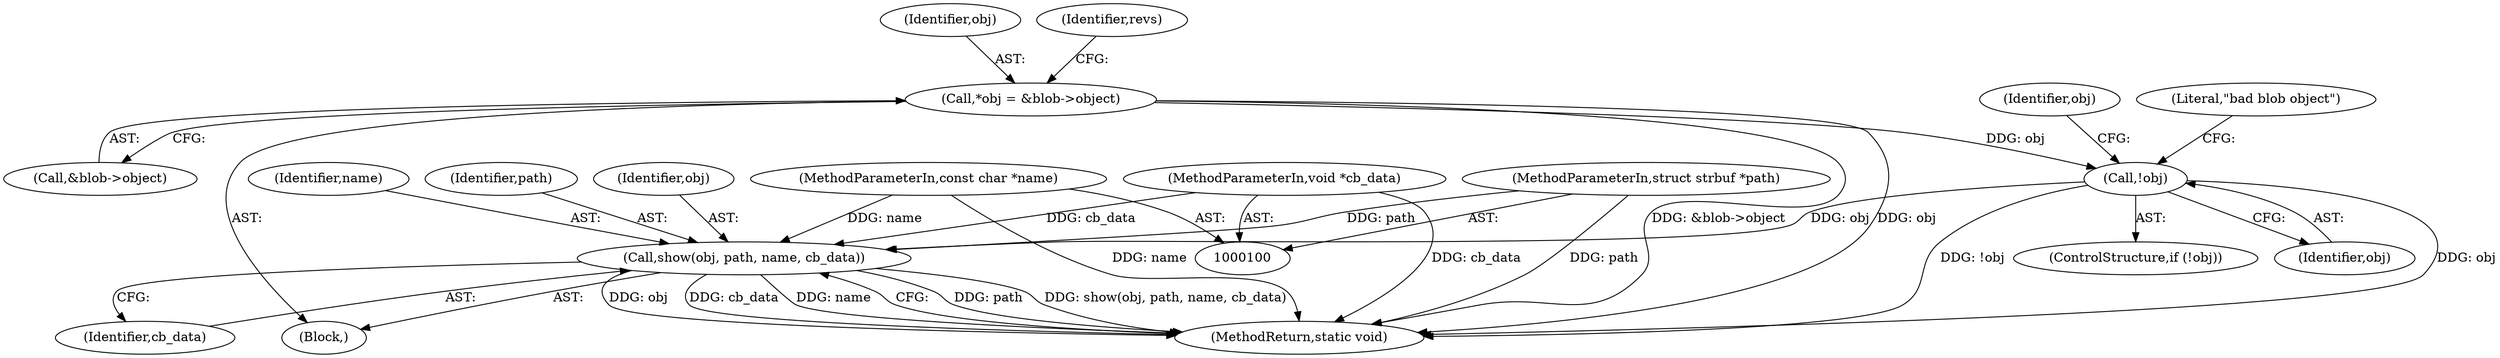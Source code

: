 digraph "0_git_de1e67d0703894cb6ea782e36abb63976ab07e60_3@pointer" {
"1000140" [label="(Call,show(obj, path, name, cb_data))"];
"1000122" [label="(Call,!obj)"];
"1000109" [label="(Call,*obj = &blob->object)"];
"1000104" [label="(MethodParameterIn,struct strbuf *path)"];
"1000105" [label="(MethodParameterIn,const char *name)"];
"1000106" [label="(MethodParameterIn,void *cb_data)"];
"1000145" [label="(MethodReturn,static void)"];
"1000121" [label="(ControlStructure,if (!obj))"];
"1000129" [label="(Identifier,obj)"];
"1000104" [label="(MethodParameterIn,struct strbuf *path)"];
"1000122" [label="(Call,!obj)"];
"1000110" [label="(Identifier,obj)"];
"1000143" [label="(Identifier,name)"];
"1000105" [label="(MethodParameterIn,const char *name)"];
"1000144" [label="(Identifier,cb_data)"];
"1000109" [label="(Call,*obj = &blob->object)"];
"1000123" [label="(Identifier,obj)"];
"1000125" [label="(Literal,\"bad blob object\")"];
"1000111" [label="(Call,&blob->object)"];
"1000140" [label="(Call,show(obj, path, name, cb_data))"];
"1000118" [label="(Identifier,revs)"];
"1000142" [label="(Identifier,path)"];
"1000106" [label="(MethodParameterIn,void *cb_data)"];
"1000141" [label="(Identifier,obj)"];
"1000107" [label="(Block,)"];
"1000140" -> "1000107"  [label="AST: "];
"1000140" -> "1000144"  [label="CFG: "];
"1000141" -> "1000140"  [label="AST: "];
"1000142" -> "1000140"  [label="AST: "];
"1000143" -> "1000140"  [label="AST: "];
"1000144" -> "1000140"  [label="AST: "];
"1000145" -> "1000140"  [label="CFG: "];
"1000140" -> "1000145"  [label="DDG: path"];
"1000140" -> "1000145"  [label="DDG: show(obj, path, name, cb_data)"];
"1000140" -> "1000145"  [label="DDG: obj"];
"1000140" -> "1000145"  [label="DDG: cb_data"];
"1000140" -> "1000145"  [label="DDG: name"];
"1000122" -> "1000140"  [label="DDG: obj"];
"1000104" -> "1000140"  [label="DDG: path"];
"1000105" -> "1000140"  [label="DDG: name"];
"1000106" -> "1000140"  [label="DDG: cb_data"];
"1000122" -> "1000121"  [label="AST: "];
"1000122" -> "1000123"  [label="CFG: "];
"1000123" -> "1000122"  [label="AST: "];
"1000125" -> "1000122"  [label="CFG: "];
"1000129" -> "1000122"  [label="CFG: "];
"1000122" -> "1000145"  [label="DDG: obj"];
"1000122" -> "1000145"  [label="DDG: !obj"];
"1000109" -> "1000122"  [label="DDG: obj"];
"1000109" -> "1000107"  [label="AST: "];
"1000109" -> "1000111"  [label="CFG: "];
"1000110" -> "1000109"  [label="AST: "];
"1000111" -> "1000109"  [label="AST: "];
"1000118" -> "1000109"  [label="CFG: "];
"1000109" -> "1000145"  [label="DDG: obj"];
"1000109" -> "1000145"  [label="DDG: &blob->object"];
"1000104" -> "1000100"  [label="AST: "];
"1000104" -> "1000145"  [label="DDG: path"];
"1000105" -> "1000100"  [label="AST: "];
"1000105" -> "1000145"  [label="DDG: name"];
"1000106" -> "1000100"  [label="AST: "];
"1000106" -> "1000145"  [label="DDG: cb_data"];
}
